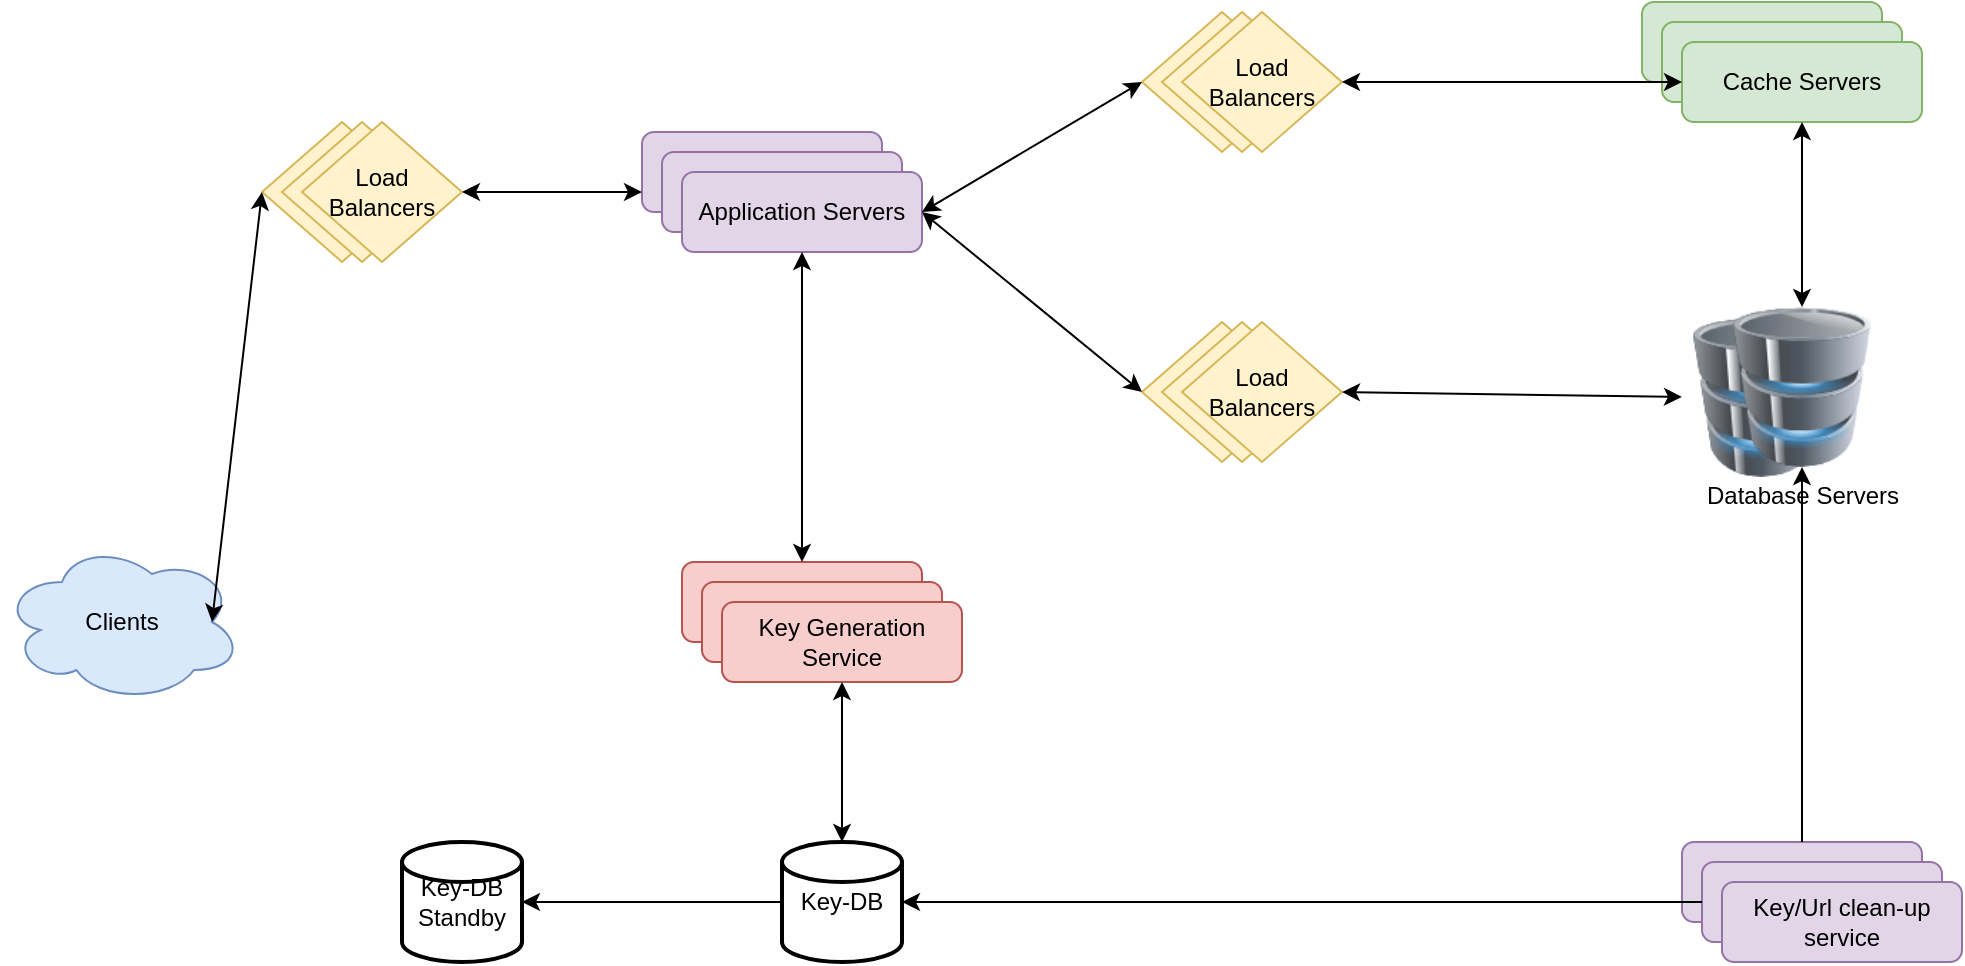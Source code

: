 <mxfile version="14.7.4" type="embed" pages="3"><diagram id="-F8EhwKhfn0_jvjVNpRX" name="HSD"><mxGraphModel dx="980" dy="663" grid="1" gridSize="10" guides="1" tooltips="1" connect="1" arrows="1" fold="1" page="1" pageScale="1" pageWidth="1100" pageHeight="1700" math="0" shadow="0"><root><mxCell id="0"/><mxCell id="1" parent="0"/><mxCell id="3aBQVrcnReezvdrkYUYn-1" value="" style="rounded=1;whiteSpace=wrap;html=1;fillColor=#d5e8d4;strokeColor=#82b366;" parent="1" vertex="1"><mxGeometry x="860" y="120" width="120" height="40" as="geometry"/></mxCell><mxCell id="3aBQVrcnReezvdrkYUYn-2" value="" style="rounded=1;whiteSpace=wrap;html=1;fillColor=#d5e8d4;strokeColor=#82b366;" parent="1" vertex="1"><mxGeometry x="870" y="130" width="120" height="40" as="geometry"/></mxCell><mxCell id="3aBQVrcnReezvdrkYUYn-3" value="Cache Servers" style="rounded=1;whiteSpace=wrap;html=1;fillColor=#d5e8d4;strokeColor=#82b366;" parent="1" vertex="1"><mxGeometry x="880" y="140" width="120" height="40" as="geometry"/></mxCell><mxCell id="3aBQVrcnReezvdrkYUYn-4" value="" style="rhombus;whiteSpace=wrap;html=1;fillColor=#fff2cc;strokeColor=#d6b656;" parent="1" vertex="1"><mxGeometry x="610" y="125" width="80" height="70" as="geometry"/></mxCell><mxCell id="3aBQVrcnReezvdrkYUYn-5" value="" style="rhombus;whiteSpace=wrap;html=1;fillColor=#fff2cc;strokeColor=#d6b656;" parent="1" vertex="1"><mxGeometry x="620" y="125" width="80" height="70" as="geometry"/></mxCell><mxCell id="3aBQVrcnReezvdrkYUYn-6" value="Load Balancers" style="rhombus;whiteSpace=wrap;html=1;fillColor=#fff2cc;strokeColor=#d6b656;" parent="1" vertex="1"><mxGeometry x="630" y="125" width="80" height="70" as="geometry"/></mxCell><mxCell id="3aBQVrcnReezvdrkYUYn-7" value="" style="rhombus;whiteSpace=wrap;html=1;fillColor=#fff2cc;strokeColor=#d6b656;" parent="1" vertex="1"><mxGeometry x="610" y="280" width="80" height="70" as="geometry"/></mxCell><mxCell id="3aBQVrcnReezvdrkYUYn-8" value="" style="rhombus;whiteSpace=wrap;html=1;fillColor=#fff2cc;strokeColor=#d6b656;" parent="1" vertex="1"><mxGeometry x="620" y="280" width="80" height="70" as="geometry"/></mxCell><mxCell id="3aBQVrcnReezvdrkYUYn-9" value="Load Balancers" style="rhombus;whiteSpace=wrap;html=1;fillColor=#fff2cc;strokeColor=#d6b656;" parent="1" vertex="1"><mxGeometry x="630" y="280" width="80" height="70" as="geometry"/></mxCell><mxCell id="3aBQVrcnReezvdrkYUYn-10" value="" style="image;html=1;image=img/lib/clip_art/computers/Database_128x128.png" parent="1" vertex="1"><mxGeometry x="880" y="277.5" width="80" height="80" as="geometry"/></mxCell><mxCell id="3aBQVrcnReezvdrkYUYn-11" value="Database Servers" style="image;html=1;image=img/lib/clip_art/computers/Database_128x128.png" parent="1" vertex="1"><mxGeometry x="900" y="272.5" width="80" height="80" as="geometry"/></mxCell><mxCell id="3aBQVrcnReezvdrkYUYn-14" value="" style="endArrow=classic;startArrow=classic;html=1;rounded=0;exitX=1;exitY=0.5;exitDx=0;exitDy=0;entryX=0;entryY=0.5;entryDx=0;entryDy=0;" parent="1" source="3aBQVrcnReezvdrkYUYn-6" target="3aBQVrcnReezvdrkYUYn-3" edge="1"><mxGeometry width="50" height="50" relative="1" as="geometry"><mxPoint x="740" y="190" as="sourcePoint"/><mxPoint x="790" y="140" as="targetPoint"/></mxGeometry></mxCell><mxCell id="3aBQVrcnReezvdrkYUYn-15" value="" style="endArrow=classic;startArrow=classic;html=1;rounded=0;exitX=1;exitY=0.5;exitDx=0;exitDy=0;entryX=0;entryY=0.5;entryDx=0;entryDy=0;" parent="1" source="3aBQVrcnReezvdrkYUYn-9" target="3aBQVrcnReezvdrkYUYn-10" edge="1"><mxGeometry width="50" height="50" relative="1" as="geometry"><mxPoint x="710" y="324.5" as="sourcePoint"/><mxPoint x="880" y="324.5" as="targetPoint"/></mxGeometry></mxCell><mxCell id="3aBQVrcnReezvdrkYUYn-16" value="" style="rounded=1;whiteSpace=wrap;html=1;fillColor=#e1d5e7;strokeColor=#9673a6;" parent="1" vertex="1"><mxGeometry x="360" y="185" width="120" height="40" as="geometry"/></mxCell><mxCell id="3aBQVrcnReezvdrkYUYn-17" value="" style="rounded=1;whiteSpace=wrap;html=1;fillColor=#e1d5e7;strokeColor=#9673a6;" parent="1" vertex="1"><mxGeometry x="370" y="195" width="120" height="40" as="geometry"/></mxCell><mxCell id="3aBQVrcnReezvdrkYUYn-18" value="Application Servers" style="rounded=1;whiteSpace=wrap;html=1;fillColor=#e1d5e7;strokeColor=#9673a6;" parent="1" vertex="1"><mxGeometry x="380" y="205" width="120" height="40" as="geometry"/></mxCell><mxCell id="3aBQVrcnReezvdrkYUYn-19" value="" style="endArrow=classic;startArrow=classic;html=1;rounded=0;entryX=0;entryY=0.5;entryDx=0;entryDy=0;exitX=1;exitY=0.5;exitDx=0;exitDy=0;" parent="1" source="3aBQVrcnReezvdrkYUYn-18" target="3aBQVrcnReezvdrkYUYn-4" edge="1"><mxGeometry width="50" height="50" relative="1" as="geometry"><mxPoint x="440" y="380" as="sourcePoint"/><mxPoint x="490" y="330" as="targetPoint"/></mxGeometry></mxCell><mxCell id="3aBQVrcnReezvdrkYUYn-23" value="" style="endArrow=classic;startArrow=classic;html=1;rounded=0;entryX=1;entryY=0.5;entryDx=0;entryDy=0;exitX=0;exitY=0.5;exitDx=0;exitDy=0;" parent="1" source="3aBQVrcnReezvdrkYUYn-7" target="3aBQVrcnReezvdrkYUYn-18" edge="1"><mxGeometry width="50" height="50" relative="1" as="geometry"><mxPoint x="510" y="235" as="sourcePoint"/><mxPoint x="620" y="160" as="targetPoint"/></mxGeometry></mxCell><mxCell id="3aBQVrcnReezvdrkYUYn-24" value="" style="endArrow=classic;startArrow=classic;html=1;rounded=0;exitX=0.5;exitY=0;exitDx=0;exitDy=0;entryX=0.5;entryY=1;entryDx=0;entryDy=0;" parent="1" source="3aBQVrcnReezvdrkYUYn-11" target="3aBQVrcnReezvdrkYUYn-3" edge="1"><mxGeometry width="50" height="50" relative="1" as="geometry"><mxPoint x="970" y="260" as="sourcePoint"/><mxPoint x="950" y="190" as="targetPoint"/></mxGeometry></mxCell><mxCell id="3aBQVrcnReezvdrkYUYn-27" value="" style="rhombus;whiteSpace=wrap;html=1;fillColor=#fff2cc;strokeColor=#d6b656;" parent="1" vertex="1"><mxGeometry x="170" y="180" width="80" height="70" as="geometry"/></mxCell><mxCell id="3aBQVrcnReezvdrkYUYn-28" value="" style="rhombus;whiteSpace=wrap;html=1;fillColor=#fff2cc;strokeColor=#d6b656;" parent="1" vertex="1"><mxGeometry x="180" y="180" width="80" height="70" as="geometry"/></mxCell><mxCell id="3aBQVrcnReezvdrkYUYn-29" value="Load Balancers" style="rhombus;whiteSpace=wrap;html=1;fillColor=#fff2cc;strokeColor=#d6b656;" parent="1" vertex="1"><mxGeometry x="190" y="180" width="80" height="70" as="geometry"/></mxCell><mxCell id="3aBQVrcnReezvdrkYUYn-30" value="Clients" style="ellipse;shape=cloud;whiteSpace=wrap;html=1;fillColor=#dae8fc;strokeColor=#6c8ebf;" parent="1" vertex="1"><mxGeometry x="40" y="390" width="120" height="80" as="geometry"/></mxCell><mxCell id="3aBQVrcnReezvdrkYUYn-31" value="" style="endArrow=classic;startArrow=classic;html=1;rounded=0;entryX=0;entryY=0.5;entryDx=0;entryDy=0;exitX=0.875;exitY=0.5;exitDx=0;exitDy=0;exitPerimeter=0;" parent="1" source="3aBQVrcnReezvdrkYUYn-30" target="3aBQVrcnReezvdrkYUYn-27" edge="1"><mxGeometry width="50" height="50" relative="1" as="geometry"><mxPoint x="160" y="460" as="sourcePoint"/><mxPoint x="210" y="410" as="targetPoint"/></mxGeometry></mxCell><mxCell id="3aBQVrcnReezvdrkYUYn-32" value="" style="endArrow=classic;startArrow=classic;html=1;rounded=0;exitX=1;exitY=0.5;exitDx=0;exitDy=0;entryX=0;entryY=0.75;entryDx=0;entryDy=0;" parent="1" source="3aBQVrcnReezvdrkYUYn-29" target="3aBQVrcnReezvdrkYUYn-16" edge="1"><mxGeometry width="50" height="50" relative="1" as="geometry"><mxPoint x="350" y="320" as="sourcePoint"/><mxPoint x="400" y="270" as="targetPoint"/></mxGeometry></mxCell><mxCell id="3aBQVrcnReezvdrkYUYn-33" value="" style="rounded=1;whiteSpace=wrap;html=1;fillColor=#f8cecc;strokeColor=#b85450;" parent="1" vertex="1"><mxGeometry x="380" y="400" width="120" height="40" as="geometry"/></mxCell><mxCell id="3aBQVrcnReezvdrkYUYn-34" value="" style="rounded=1;whiteSpace=wrap;html=1;fillColor=#f8cecc;strokeColor=#b85450;" parent="1" vertex="1"><mxGeometry x="390" y="410" width="120" height="40" as="geometry"/></mxCell><mxCell id="3aBQVrcnReezvdrkYUYn-35" value="Key Generation Service" style="rounded=1;whiteSpace=wrap;html=1;fillColor=#f8cecc;strokeColor=#b85450;" parent="1" vertex="1"><mxGeometry x="400" y="420" width="120" height="40" as="geometry"/></mxCell><mxCell id="3aBQVrcnReezvdrkYUYn-36" value="" style="endArrow=classic;startArrow=classic;html=1;rounded=0;entryX=0.5;entryY=1;entryDx=0;entryDy=0;exitX=0.5;exitY=0;exitDx=0;exitDy=0;" parent="1" source="3aBQVrcnReezvdrkYUYn-33" target="3aBQVrcnReezvdrkYUYn-18" edge="1"><mxGeometry width="50" height="50" relative="1" as="geometry"><mxPoint x="390" y="360" as="sourcePoint"/><mxPoint x="440" y="310" as="targetPoint"/></mxGeometry></mxCell><mxCell id="3aBQVrcnReezvdrkYUYn-37" value="Key-DB" style="strokeWidth=2;html=1;shape=mxgraph.flowchart.database;whiteSpace=wrap;" parent="1" vertex="1"><mxGeometry x="430" y="540" width="60" height="60" as="geometry"/></mxCell><mxCell id="3aBQVrcnReezvdrkYUYn-41" value="Key-DB&lt;br&gt;Standby" style="strokeWidth=2;html=1;shape=mxgraph.flowchart.database;whiteSpace=wrap;" parent="1" vertex="1"><mxGeometry x="240" y="540" width="60" height="60" as="geometry"/></mxCell><mxCell id="3aBQVrcnReezvdrkYUYn-42" value="" style="endArrow=classic;startArrow=classic;html=1;rounded=0;entryX=0.5;entryY=1;entryDx=0;entryDy=0;exitX=0.5;exitY=0;exitDx=0;exitDy=0;exitPerimeter=0;" parent="1" source="3aBQVrcnReezvdrkYUYn-37" target="3aBQVrcnReezvdrkYUYn-35" edge="1"><mxGeometry width="50" height="50" relative="1" as="geometry"><mxPoint x="430" y="520" as="sourcePoint"/><mxPoint x="480" y="470" as="targetPoint"/></mxGeometry></mxCell><mxCell id="3aBQVrcnReezvdrkYUYn-46" value="" style="endArrow=classic;html=1;rounded=0;entryX=1;entryY=0.5;entryDx=0;entryDy=0;entryPerimeter=0;exitX=0;exitY=0.5;exitDx=0;exitDy=0;exitPerimeter=0;" parent="1" source="3aBQVrcnReezvdrkYUYn-37" target="3aBQVrcnReezvdrkYUYn-41" edge="1"><mxGeometry width="50" height="50" relative="1" as="geometry"><mxPoint x="100" y="640" as="sourcePoint"/><mxPoint x="150" y="590" as="targetPoint"/></mxGeometry></mxCell><mxCell id="3aBQVrcnReezvdrkYUYn-47" value="" style="rounded=1;whiteSpace=wrap;html=1;fillColor=#e1d5e7;strokeColor=#9673a6;" parent="1" vertex="1"><mxGeometry x="880" y="540" width="120" height="40" as="geometry"/></mxCell><mxCell id="3aBQVrcnReezvdrkYUYn-48" value="" style="rounded=1;whiteSpace=wrap;html=1;fillColor=#e1d5e7;strokeColor=#9673a6;" parent="1" vertex="1"><mxGeometry x="890" y="550" width="120" height="40" as="geometry"/></mxCell><mxCell id="3aBQVrcnReezvdrkYUYn-49" value="Key/Url clean-up service" style="rounded=1;whiteSpace=wrap;html=1;fillColor=#e1d5e7;strokeColor=#9673a6;" parent="1" vertex="1"><mxGeometry x="900" y="560" width="120" height="40" as="geometry"/></mxCell><mxCell id="3aBQVrcnReezvdrkYUYn-50" value="" style="endArrow=classic;html=1;rounded=0;entryX=0.5;entryY=1;entryDx=0;entryDy=0;exitX=0.5;exitY=0;exitDx=0;exitDy=0;" parent="1" source="3aBQVrcnReezvdrkYUYn-47" target="3aBQVrcnReezvdrkYUYn-11" edge="1"><mxGeometry width="50" height="50" relative="1" as="geometry"><mxPoint x="940" y="480" as="sourcePoint"/><mxPoint x="990" y="430" as="targetPoint"/></mxGeometry></mxCell><mxCell id="3aBQVrcnReezvdrkYUYn-51" value="" style="endArrow=classic;html=1;rounded=0;exitX=0;exitY=0.5;exitDx=0;exitDy=0;entryX=1;entryY=0.5;entryDx=0;entryDy=0;entryPerimeter=0;" parent="1" source="3aBQVrcnReezvdrkYUYn-48" target="3aBQVrcnReezvdrkYUYn-37" edge="1"><mxGeometry width="50" height="50" relative="1" as="geometry"><mxPoint x="730" y="610" as="sourcePoint"/><mxPoint x="780" y="560" as="targetPoint"/></mxGeometry></mxCell></root></mxGraphModel></diagram><diagram id="k_G68c8kxDia4Um4tuYR" name="UsecaseDiagram"><mxGraphModel dx="980" dy="663" grid="1" gridSize="10" guides="1" tooltips="1" connect="1" arrows="1" fold="1" page="1" pageScale="1" pageWidth="1100" pageHeight="1700" math="0" shadow="0"><root><mxCell id="OdImikTy9D07-zW05k7Z-0"/><mxCell id="OdImikTy9D07-zW05k7Z-1" parent="OdImikTy9D07-zW05k7Z-0"/><mxCell id="fwN8uxOQwvW1X67hH1su-0" value="Clients" style="shape=umlActor;verticalLabelPosition=bottom;verticalAlign=top;html=1;" parent="OdImikTy9D07-zW05k7Z-1" vertex="1"><mxGeometry x="30" y="536" width="30" height="60" as="geometry"/></mxCell><mxCell id="fwN8uxOQwvW1X67hH1su-3" value="Admin" style="shape=umlActor;verticalLabelPosition=bottom;verticalAlign=top;html=1;" parent="OdImikTy9D07-zW05k7Z-1" vertex="1"><mxGeometry x="1040" y="576" width="30" height="60" as="geometry"/></mxCell><mxCell id="fwN8uxOQwvW1X67hH1su-4" value="Guests" style="shape=umlActor;verticalLabelPosition=bottom;verticalAlign=top;html=1;" parent="OdImikTy9D07-zW05k7Z-1" vertex="1"><mxGeometry x="100" y="346" width="30" height="60" as="geometry"/></mxCell><mxCell id="fwN8uxOQwvW1X67hH1su-5" value="Login/Logout" style="ellipse;whiteSpace=wrap;html=1;" parent="OdImikTy9D07-zW05k7Z-1" vertex="1"><mxGeometry x="500" y="246" width="100" height="40" as="geometry"/></mxCell><mxCell id="fwN8uxOQwvW1X67hH1su-6" value="Block User" style="ellipse;whiteSpace=wrap;html=1;" parent="OdImikTy9D07-zW05k7Z-1" vertex="1"><mxGeometry x="870" y="230" width="90" height="50" as="geometry"/></mxCell><mxCell id="fwN8uxOQwvW1X67hH1su-11" value="Register" style="ellipse;whiteSpace=wrap;html=1;" parent="OdImikTy9D07-zW05k7Z-1" vertex="1"><mxGeometry x="500" y="136" width="100" height="40" as="geometry"/></mxCell><mxCell id="I0JFtvjM8V_5Jfssn8mB-3" value="" style="endArrow=classic;html=1;rounded=0;entryX=0;entryY=0.5;entryDx=0;entryDy=0;exitX=0.5;exitY=0.5;exitDx=0;exitDy=0;exitPerimeter=0;" parent="OdImikTy9D07-zW05k7Z-1" source="fwN8uxOQwvW1X67hH1su-4" target="fwN8uxOQwvW1X67hH1su-11" edge="1"><mxGeometry width="50" height="50" relative="1" as="geometry"><mxPoint x="160" y="456" as="sourcePoint"/><mxPoint x="210" y="406" as="targetPoint"/></mxGeometry></mxCell><mxCell id="I0JFtvjM8V_5Jfssn8mB-4" value="" style="endArrow=classic;html=1;rounded=0;exitX=0.5;exitY=0.5;exitDx=0;exitDy=0;exitPerimeter=0;entryX=0;entryY=0.5;entryDx=0;entryDy=0;" parent="OdImikTy9D07-zW05k7Z-1" source="fwN8uxOQwvW1X67hH1su-0" target="fwN8uxOQwvW1X67hH1su-5" edge="1"><mxGeometry width="50" height="50" relative="1" as="geometry"><mxPoint x="125" y="386" as="sourcePoint"/><mxPoint x="490" y="246" as="targetPoint"/></mxGeometry></mxCell><mxCell id="I0JFtvjM8V_5Jfssn8mB-5" value="" style="endArrow=classic;html=1;rounded=0;entryX=0.5;entryY=1;entryDx=0;entryDy=0;exitX=0.5;exitY=0.5;exitDx=0;exitDy=0;exitPerimeter=0;" parent="OdImikTy9D07-zW05k7Z-1" source="fwN8uxOQwvW1X67hH1su-3" target="fwN8uxOQwvW1X67hH1su-6" edge="1"><mxGeometry width="50" height="50" relative="1" as="geometry"><mxPoint x="490" y="546" as="sourcePoint"/><mxPoint x="875" y="346" as="targetPoint"/></mxGeometry></mxCell><mxCell id="I0JFtvjM8V_5Jfssn8mB-6" value="" style="endArrow=classic;html=1;rounded=0;entryX=1;entryY=0.5;entryDx=0;entryDy=0;exitX=0.5;exitY=0.5;exitDx=0;exitDy=0;exitPerimeter=0;" parent="OdImikTy9D07-zW05k7Z-1" source="fwN8uxOQwvW1X67hH1su-3" target="fwN8uxOQwvW1X67hH1su-5" edge="1"><mxGeometry width="50" height="50" relative="1" as="geometry"><mxPoint x="480" y="676" as="sourcePoint"/><mxPoint x="865" y="476" as="targetPoint"/></mxGeometry></mxCell><mxCell id="I0JFtvjM8V_5Jfssn8mB-7" value="Close Account" style="ellipse;whiteSpace=wrap;html=1;" parent="OdImikTy9D07-zW05k7Z-1" vertex="1"><mxGeometry x="500" y="326" width="110" height="40" as="geometry"/></mxCell><mxCell id="I0JFtvjM8V_5Jfssn8mB-8" value="" style="endArrow=classic;html=1;rounded=0;entryX=0;entryY=0.5;entryDx=0;entryDy=0;exitX=0.5;exitY=0.5;exitDx=0;exitDy=0;exitPerimeter=0;" parent="OdImikTy9D07-zW05k7Z-1" source="fwN8uxOQwvW1X67hH1su-0" target="I0JFtvjM8V_5Jfssn8mB-7" edge="1"><mxGeometry width="50" height="50" relative="1" as="geometry"><mxPoint x="70" y="576" as="sourcePoint"/><mxPoint x="540" y="216" as="targetPoint"/></mxGeometry></mxCell><mxCell id="I0JFtvjM8V_5Jfssn8mB-9" value="" style="endArrow=classic;html=1;rounded=0;entryX=1;entryY=0.5;entryDx=0;entryDy=0;exitX=0.5;exitY=0.5;exitDx=0;exitDy=0;exitPerimeter=0;" parent="OdImikTy9D07-zW05k7Z-1" source="fwN8uxOQwvW1X67hH1su-3" target="I0JFtvjM8V_5Jfssn8mB-7" edge="1"><mxGeometry width="50" height="50" relative="1" as="geometry"><mxPoint x="165" y="426" as="sourcePoint"/><mxPoint x="550" y="226" as="targetPoint"/></mxGeometry></mxCell><mxCell id="I0JFtvjM8V_5Jfssn8mB-10" value="" style="endArrow=classic;html=1;rounded=0;entryX=0.5;entryY=0.5;entryDx=0;entryDy=0;exitX=0.5;exitY=0.5;exitDx=0;exitDy=0;exitPerimeter=0;entryPerimeter=0;" parent="OdImikTy9D07-zW05k7Z-1" source="fwN8uxOQwvW1X67hH1su-0" target="fwN8uxOQwvW1X67hH1su-4" edge="1"><mxGeometry width="50" height="50" relative="1" as="geometry"><mxPoint x="175" y="436" as="sourcePoint"/><mxPoint x="560" y="236" as="targetPoint"/></mxGeometry></mxCell><mxCell id="I0JFtvjM8V_5Jfssn8mB-11" value="Extends" style="edgeLabel;html=1;align=center;verticalAlign=middle;resizable=0;points=[];" parent="I0JFtvjM8V_5Jfssn8mB-10" vertex="1" connectable="0"><mxGeometry x="-0.118" y="-2" relative="1" as="geometry"><mxPoint as="offset"/></mxGeometry></mxCell><mxCell id="I0JFtvjM8V_5Jfssn8mB-12" value="Create Short Url" style="ellipse;whiteSpace=wrap;html=1;" parent="OdImikTy9D07-zW05k7Z-1" vertex="1"><mxGeometry x="492.5" y="406" width="125" height="50" as="geometry"/></mxCell><mxCell id="I0JFtvjM8V_5Jfssn8mB-13" value="Delete Short Url" style="ellipse;whiteSpace=wrap;html=1;" parent="OdImikTy9D07-zW05k7Z-1" vertex="1"><mxGeometry x="500" y="496" width="125" height="50" as="geometry"/></mxCell><mxCell id="I0JFtvjM8V_5Jfssn8mB-14" value="Read Short Url" style="ellipse;whiteSpace=wrap;html=1;" parent="OdImikTy9D07-zW05k7Z-1" vertex="1"><mxGeometry x="500" y="586" width="125" height="50" as="geometry"/></mxCell><mxCell id="I0JFtvjM8V_5Jfssn8mB-15" value="" style="endArrow=classic;html=1;rounded=0;entryX=0;entryY=0.5;entryDx=0;entryDy=0;exitX=0.5;exitY=0.5;exitDx=0;exitDy=0;exitPerimeter=0;" parent="OdImikTy9D07-zW05k7Z-1" source="fwN8uxOQwvW1X67hH1su-0" target="I0JFtvjM8V_5Jfssn8mB-12" edge="1"><mxGeometry width="50" height="50" relative="1" as="geometry"><mxPoint x="160" y="606" as="sourcePoint"/><mxPoint x="510" y="236" as="targetPoint"/></mxGeometry></mxCell><mxCell id="I0JFtvjM8V_5Jfssn8mB-16" value="" style="endArrow=classic;html=1;rounded=0;exitX=0.5;exitY=0.5;exitDx=0;exitDy=0;exitPerimeter=0;entryX=0;entryY=0.5;entryDx=0;entryDy=0;" parent="OdImikTy9D07-zW05k7Z-1" source="fwN8uxOQwvW1X67hH1su-0" target="I0JFtvjM8V_5Jfssn8mB-13" edge="1"><mxGeometry width="50" height="50" relative="1" as="geometry"><mxPoint x="65" y="586" as="sourcePoint"/><mxPoint x="520" y="246" as="targetPoint"/></mxGeometry></mxCell><mxCell id="I0JFtvjM8V_5Jfssn8mB-17" value="" style="endArrow=classic;html=1;rounded=0;entryX=0;entryY=0.5;entryDx=0;entryDy=0;" parent="OdImikTy9D07-zW05k7Z-1" target="I0JFtvjM8V_5Jfssn8mB-14" edge="1"><mxGeometry width="50" height="50" relative="1" as="geometry"><mxPoint x="50" y="566" as="sourcePoint"/><mxPoint x="510" y="531" as="targetPoint"/></mxGeometry></mxCell><mxCell id="I0JFtvjM8V_5Jfssn8mB-18" value="" style="endArrow=classic;html=1;rounded=0;entryX=1;entryY=0.5;entryDx=0;entryDy=0;exitX=0.5;exitY=0.5;exitDx=0;exitDy=0;exitPerimeter=0;" parent="OdImikTy9D07-zW05k7Z-1" source="fwN8uxOQwvW1X67hH1su-3" target="I0JFtvjM8V_5Jfssn8mB-13" edge="1"><mxGeometry width="50" height="50" relative="1" as="geometry"><mxPoint x="1050" y="606" as="sourcePoint"/><mxPoint x="520" y="541" as="targetPoint"/></mxGeometry></mxCell><mxCell id="I0JFtvjM8V_5Jfssn8mB-19" value="" style="endArrow=classic;html=1;rounded=0;exitX=0.5;exitY=0.5;exitDx=0;exitDy=0;exitPerimeter=0;entryX=0;entryY=0.5;entryDx=0;entryDy=0;" parent="OdImikTy9D07-zW05k7Z-1" source="fwN8uxOQwvW1X67hH1su-4" target="I0JFtvjM8V_5Jfssn8mB-12" edge="1"><mxGeometry width="50" height="50" relative="1" as="geometry"><mxPoint x="75" y="596" as="sourcePoint"/><mxPoint x="530" y="551" as="targetPoint"/></mxGeometry></mxCell><mxCell id="I0JFtvjM8V_5Jfssn8mB-20" value="" style="endArrow=classic;html=1;rounded=0;exitX=0.5;exitY=0.5;exitDx=0;exitDy=0;exitPerimeter=0;entryX=0;entryY=0.5;entryDx=0;entryDy=0;" parent="OdImikTy9D07-zW05k7Z-1" source="fwN8uxOQwvW1X67hH1su-4" target="I0JFtvjM8V_5Jfssn8mB-14" edge="1"><mxGeometry width="50" height="50" relative="1" as="geometry"><mxPoint x="85" y="606" as="sourcePoint"/><mxPoint x="540" y="561" as="targetPoint"/></mxGeometry></mxCell><mxCell id="Q2Xanj3EKXWihzGYyWga-0" value="" style="endArrow=classic;html=1;rounded=0;exitX=0.5;exitY=1;exitDx=0;exitDy=0;" parent="OdImikTy9D07-zW05k7Z-1" source="fwN8uxOQwvW1X67hH1su-11" target="fwN8uxOQwvW1X67hH1su-5" edge="1"><mxGeometry width="50" height="50" relative="1" as="geometry"><mxPoint x="55" y="576" as="sourcePoint"/><mxPoint x="510" y="531" as="targetPoint"/></mxGeometry></mxCell><mxCell id="Q2Xanj3EKXWihzGYyWga-1" value="Include" style="edgeLabel;html=1;align=center;verticalAlign=middle;resizable=0;points=[];" parent="Q2Xanj3EKXWihzGYyWga-0" vertex="1" connectable="0"><mxGeometry x="0.343" y="2" relative="1" as="geometry"><mxPoint as="offset"/></mxGeometry></mxCell><mxCell id="Q2Xanj3EKXWihzGYyWga-2" value="Suspend Account" style="ellipse;whiteSpace=wrap;html=1;" parent="OdImikTy9D07-zW05k7Z-1" vertex="1"><mxGeometry x="670" y="230" width="110" height="44" as="geometry"/></mxCell><mxCell id="Q2Xanj3EKXWihzGYyWga-3" value="" style="endArrow=classic;html=1;rounded=0;entryX=0.5;entryY=1;entryDx=0;entryDy=0;exitX=0.5;exitY=0.5;exitDx=0;exitDy=0;exitPerimeter=0;" parent="OdImikTy9D07-zW05k7Z-1" source="fwN8uxOQwvW1X67hH1su-3" target="Q2Xanj3EKXWihzGYyWga-2" edge="1"><mxGeometry width="50" height="50" relative="1" as="geometry"><mxPoint x="1050" y="600" as="sourcePoint"/><mxPoint x="635" y="531" as="targetPoint"/></mxGeometry></mxCell><mxCell id="Q2Xanj3EKXWihzGYyWga-4" value="" style="endArrow=classic;html=1;rounded=0;entryX=0;entryY=0.5;entryDx=0;entryDy=0;exitX=1;exitY=0.5;exitDx=0;exitDy=0;" parent="OdImikTy9D07-zW05k7Z-1" source="Q2Xanj3EKXWihzGYyWga-2" target="fwN8uxOQwvW1X67hH1su-6" edge="1"><mxGeometry width="50" height="50" relative="1" as="geometry"><mxPoint x="1075" y="626" as="sourcePoint"/><mxPoint x="645" y="541" as="targetPoint"/></mxGeometry></mxCell><mxCell id="Q2Xanj3EKXWihzGYyWga-5" value="Includes" style="edgeLabel;html=1;align=center;verticalAlign=middle;resizable=0;points=[];" parent="Q2Xanj3EKXWihzGYyWga-4" vertex="1" connectable="0"><mxGeometry x="-0.323" y="1" relative="1" as="geometry"><mxPoint as="offset"/></mxGeometry></mxCell><mxCell id="Q2Xanj3EKXWihzGYyWga-6" value="Unblock User" style="ellipse;whiteSpace=wrap;html=1;" parent="OdImikTy9D07-zW05k7Z-1" vertex="1"><mxGeometry x="820" y="660" width="90" height="50" as="geometry"/></mxCell><mxCell id="Q2Xanj3EKXWihzGYyWga-7" value="" style="endArrow=classic;html=1;rounded=0;entryX=1;entryY=0.5;entryDx=0;entryDy=0;exitX=0.5;exitY=0.5;exitDx=0;exitDy=0;exitPerimeter=0;" parent="OdImikTy9D07-zW05k7Z-1" source="fwN8uxOQwvW1X67hH1su-3" target="Q2Xanj3EKXWihzGYyWga-6" edge="1"><mxGeometry width="50" height="50" relative="1" as="geometry"><mxPoint x="1065" y="616" as="sourcePoint"/><mxPoint x="635" y="531" as="targetPoint"/></mxGeometry></mxCell></root></mxGraphModel></diagram><diagram id="xyAOrPlTbxY4HyUCIXsg" name="ClassDiagram"><mxGraphModel dx="980" dy="663" grid="1" gridSize="10" guides="1" tooltips="1" connect="1" arrows="1" fold="1" page="1" pageScale="1" pageWidth="1100" pageHeight="1700" math="0" shadow="0"><root><mxCell id="RCZDq0vM72jU5t-bxr9w-0"/><mxCell id="RCZDq0vM72jU5t-bxr9w-1" parent="RCZDq0vM72jU5t-bxr9w-0"/></root></mxGraphModel></diagram></mxfile>